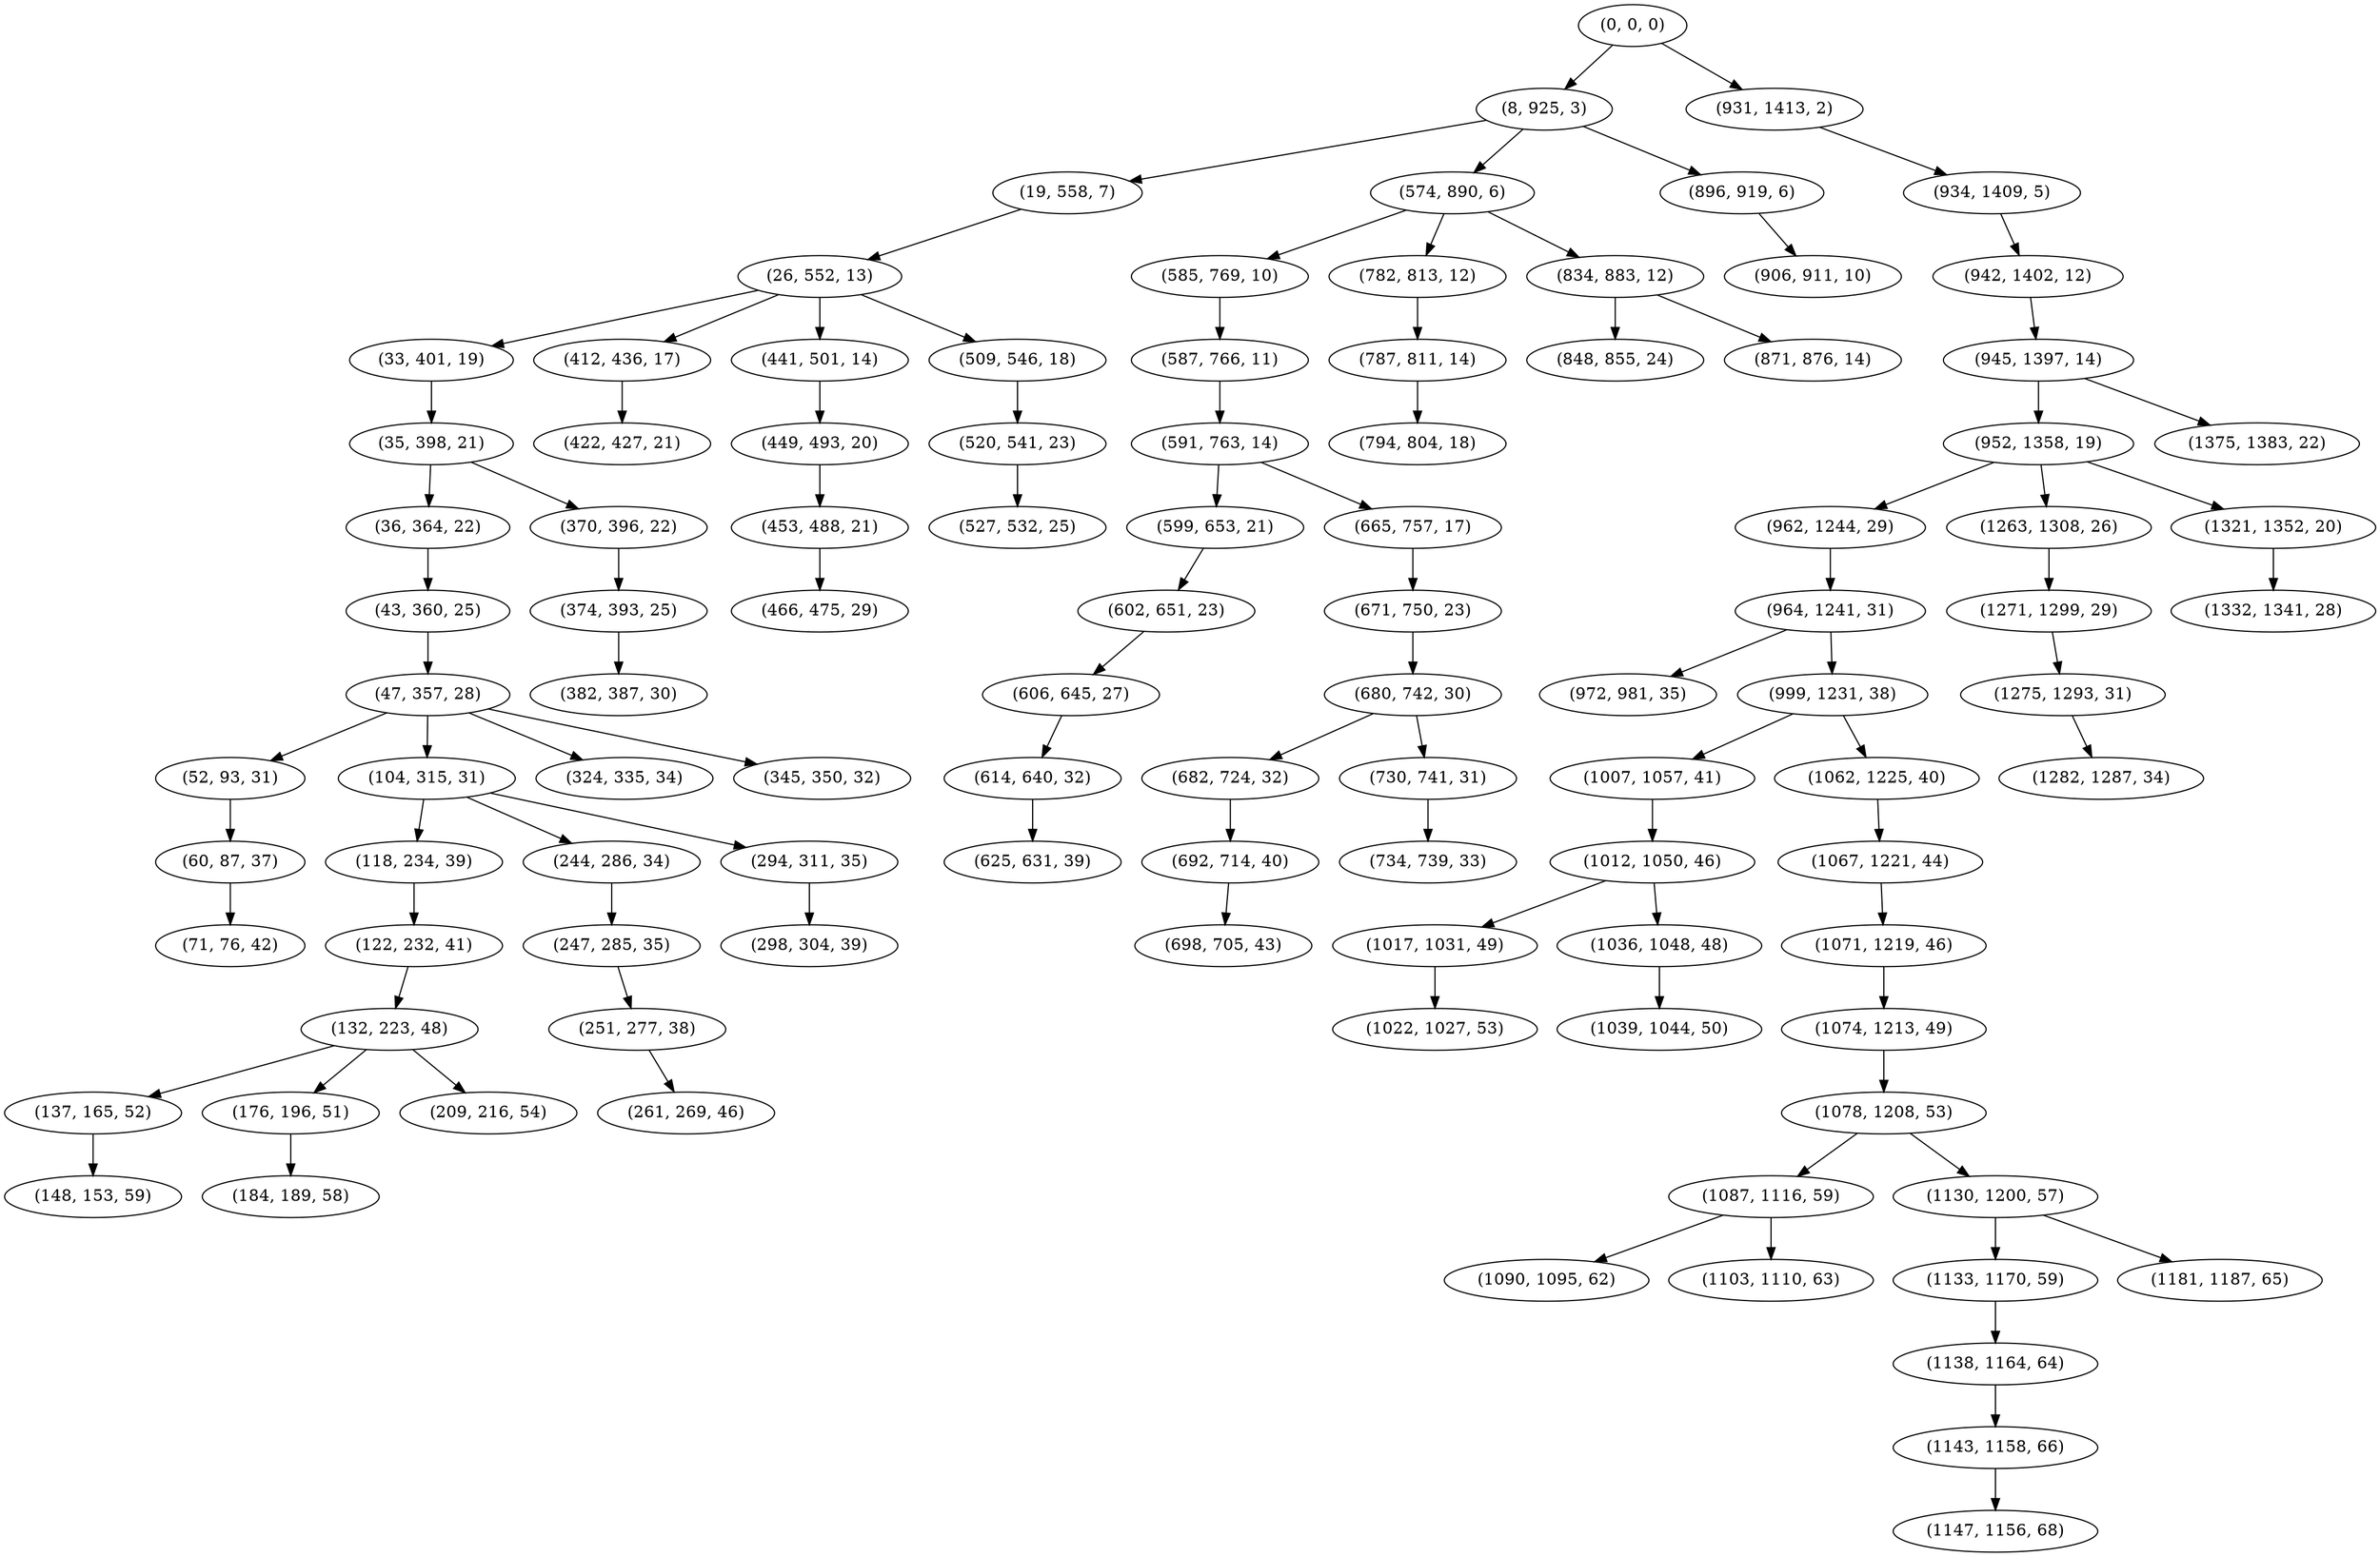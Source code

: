 digraph tree {
    "(0, 0, 0)";
    "(8, 925, 3)";
    "(19, 558, 7)";
    "(26, 552, 13)";
    "(33, 401, 19)";
    "(35, 398, 21)";
    "(36, 364, 22)";
    "(43, 360, 25)";
    "(47, 357, 28)";
    "(52, 93, 31)";
    "(60, 87, 37)";
    "(71, 76, 42)";
    "(104, 315, 31)";
    "(118, 234, 39)";
    "(122, 232, 41)";
    "(132, 223, 48)";
    "(137, 165, 52)";
    "(148, 153, 59)";
    "(176, 196, 51)";
    "(184, 189, 58)";
    "(209, 216, 54)";
    "(244, 286, 34)";
    "(247, 285, 35)";
    "(251, 277, 38)";
    "(261, 269, 46)";
    "(294, 311, 35)";
    "(298, 304, 39)";
    "(324, 335, 34)";
    "(345, 350, 32)";
    "(370, 396, 22)";
    "(374, 393, 25)";
    "(382, 387, 30)";
    "(412, 436, 17)";
    "(422, 427, 21)";
    "(441, 501, 14)";
    "(449, 493, 20)";
    "(453, 488, 21)";
    "(466, 475, 29)";
    "(509, 546, 18)";
    "(520, 541, 23)";
    "(527, 532, 25)";
    "(574, 890, 6)";
    "(585, 769, 10)";
    "(587, 766, 11)";
    "(591, 763, 14)";
    "(599, 653, 21)";
    "(602, 651, 23)";
    "(606, 645, 27)";
    "(614, 640, 32)";
    "(625, 631, 39)";
    "(665, 757, 17)";
    "(671, 750, 23)";
    "(680, 742, 30)";
    "(682, 724, 32)";
    "(692, 714, 40)";
    "(698, 705, 43)";
    "(730, 741, 31)";
    "(734, 739, 33)";
    "(782, 813, 12)";
    "(787, 811, 14)";
    "(794, 804, 18)";
    "(834, 883, 12)";
    "(848, 855, 24)";
    "(871, 876, 14)";
    "(896, 919, 6)";
    "(906, 911, 10)";
    "(931, 1413, 2)";
    "(934, 1409, 5)";
    "(942, 1402, 12)";
    "(945, 1397, 14)";
    "(952, 1358, 19)";
    "(962, 1244, 29)";
    "(964, 1241, 31)";
    "(972, 981, 35)";
    "(999, 1231, 38)";
    "(1007, 1057, 41)";
    "(1012, 1050, 46)";
    "(1017, 1031, 49)";
    "(1022, 1027, 53)";
    "(1036, 1048, 48)";
    "(1039, 1044, 50)";
    "(1062, 1225, 40)";
    "(1067, 1221, 44)";
    "(1071, 1219, 46)";
    "(1074, 1213, 49)";
    "(1078, 1208, 53)";
    "(1087, 1116, 59)";
    "(1090, 1095, 62)";
    "(1103, 1110, 63)";
    "(1130, 1200, 57)";
    "(1133, 1170, 59)";
    "(1138, 1164, 64)";
    "(1143, 1158, 66)";
    "(1147, 1156, 68)";
    "(1181, 1187, 65)";
    "(1263, 1308, 26)";
    "(1271, 1299, 29)";
    "(1275, 1293, 31)";
    "(1282, 1287, 34)";
    "(1321, 1352, 20)";
    "(1332, 1341, 28)";
    "(1375, 1383, 22)";
    "(0, 0, 0)" -> "(8, 925, 3)";
    "(0, 0, 0)" -> "(931, 1413, 2)";
    "(8, 925, 3)" -> "(19, 558, 7)";
    "(8, 925, 3)" -> "(574, 890, 6)";
    "(8, 925, 3)" -> "(896, 919, 6)";
    "(19, 558, 7)" -> "(26, 552, 13)";
    "(26, 552, 13)" -> "(33, 401, 19)";
    "(26, 552, 13)" -> "(412, 436, 17)";
    "(26, 552, 13)" -> "(441, 501, 14)";
    "(26, 552, 13)" -> "(509, 546, 18)";
    "(33, 401, 19)" -> "(35, 398, 21)";
    "(35, 398, 21)" -> "(36, 364, 22)";
    "(35, 398, 21)" -> "(370, 396, 22)";
    "(36, 364, 22)" -> "(43, 360, 25)";
    "(43, 360, 25)" -> "(47, 357, 28)";
    "(47, 357, 28)" -> "(52, 93, 31)";
    "(47, 357, 28)" -> "(104, 315, 31)";
    "(47, 357, 28)" -> "(324, 335, 34)";
    "(47, 357, 28)" -> "(345, 350, 32)";
    "(52, 93, 31)" -> "(60, 87, 37)";
    "(60, 87, 37)" -> "(71, 76, 42)";
    "(104, 315, 31)" -> "(118, 234, 39)";
    "(104, 315, 31)" -> "(244, 286, 34)";
    "(104, 315, 31)" -> "(294, 311, 35)";
    "(118, 234, 39)" -> "(122, 232, 41)";
    "(122, 232, 41)" -> "(132, 223, 48)";
    "(132, 223, 48)" -> "(137, 165, 52)";
    "(132, 223, 48)" -> "(176, 196, 51)";
    "(132, 223, 48)" -> "(209, 216, 54)";
    "(137, 165, 52)" -> "(148, 153, 59)";
    "(176, 196, 51)" -> "(184, 189, 58)";
    "(244, 286, 34)" -> "(247, 285, 35)";
    "(247, 285, 35)" -> "(251, 277, 38)";
    "(251, 277, 38)" -> "(261, 269, 46)";
    "(294, 311, 35)" -> "(298, 304, 39)";
    "(370, 396, 22)" -> "(374, 393, 25)";
    "(374, 393, 25)" -> "(382, 387, 30)";
    "(412, 436, 17)" -> "(422, 427, 21)";
    "(441, 501, 14)" -> "(449, 493, 20)";
    "(449, 493, 20)" -> "(453, 488, 21)";
    "(453, 488, 21)" -> "(466, 475, 29)";
    "(509, 546, 18)" -> "(520, 541, 23)";
    "(520, 541, 23)" -> "(527, 532, 25)";
    "(574, 890, 6)" -> "(585, 769, 10)";
    "(574, 890, 6)" -> "(782, 813, 12)";
    "(574, 890, 6)" -> "(834, 883, 12)";
    "(585, 769, 10)" -> "(587, 766, 11)";
    "(587, 766, 11)" -> "(591, 763, 14)";
    "(591, 763, 14)" -> "(599, 653, 21)";
    "(591, 763, 14)" -> "(665, 757, 17)";
    "(599, 653, 21)" -> "(602, 651, 23)";
    "(602, 651, 23)" -> "(606, 645, 27)";
    "(606, 645, 27)" -> "(614, 640, 32)";
    "(614, 640, 32)" -> "(625, 631, 39)";
    "(665, 757, 17)" -> "(671, 750, 23)";
    "(671, 750, 23)" -> "(680, 742, 30)";
    "(680, 742, 30)" -> "(682, 724, 32)";
    "(680, 742, 30)" -> "(730, 741, 31)";
    "(682, 724, 32)" -> "(692, 714, 40)";
    "(692, 714, 40)" -> "(698, 705, 43)";
    "(730, 741, 31)" -> "(734, 739, 33)";
    "(782, 813, 12)" -> "(787, 811, 14)";
    "(787, 811, 14)" -> "(794, 804, 18)";
    "(834, 883, 12)" -> "(848, 855, 24)";
    "(834, 883, 12)" -> "(871, 876, 14)";
    "(896, 919, 6)" -> "(906, 911, 10)";
    "(931, 1413, 2)" -> "(934, 1409, 5)";
    "(934, 1409, 5)" -> "(942, 1402, 12)";
    "(942, 1402, 12)" -> "(945, 1397, 14)";
    "(945, 1397, 14)" -> "(952, 1358, 19)";
    "(945, 1397, 14)" -> "(1375, 1383, 22)";
    "(952, 1358, 19)" -> "(962, 1244, 29)";
    "(952, 1358, 19)" -> "(1263, 1308, 26)";
    "(952, 1358, 19)" -> "(1321, 1352, 20)";
    "(962, 1244, 29)" -> "(964, 1241, 31)";
    "(964, 1241, 31)" -> "(972, 981, 35)";
    "(964, 1241, 31)" -> "(999, 1231, 38)";
    "(999, 1231, 38)" -> "(1007, 1057, 41)";
    "(999, 1231, 38)" -> "(1062, 1225, 40)";
    "(1007, 1057, 41)" -> "(1012, 1050, 46)";
    "(1012, 1050, 46)" -> "(1017, 1031, 49)";
    "(1012, 1050, 46)" -> "(1036, 1048, 48)";
    "(1017, 1031, 49)" -> "(1022, 1027, 53)";
    "(1036, 1048, 48)" -> "(1039, 1044, 50)";
    "(1062, 1225, 40)" -> "(1067, 1221, 44)";
    "(1067, 1221, 44)" -> "(1071, 1219, 46)";
    "(1071, 1219, 46)" -> "(1074, 1213, 49)";
    "(1074, 1213, 49)" -> "(1078, 1208, 53)";
    "(1078, 1208, 53)" -> "(1087, 1116, 59)";
    "(1078, 1208, 53)" -> "(1130, 1200, 57)";
    "(1087, 1116, 59)" -> "(1090, 1095, 62)";
    "(1087, 1116, 59)" -> "(1103, 1110, 63)";
    "(1130, 1200, 57)" -> "(1133, 1170, 59)";
    "(1130, 1200, 57)" -> "(1181, 1187, 65)";
    "(1133, 1170, 59)" -> "(1138, 1164, 64)";
    "(1138, 1164, 64)" -> "(1143, 1158, 66)";
    "(1143, 1158, 66)" -> "(1147, 1156, 68)";
    "(1263, 1308, 26)" -> "(1271, 1299, 29)";
    "(1271, 1299, 29)" -> "(1275, 1293, 31)";
    "(1275, 1293, 31)" -> "(1282, 1287, 34)";
    "(1321, 1352, 20)" -> "(1332, 1341, 28)";
}
